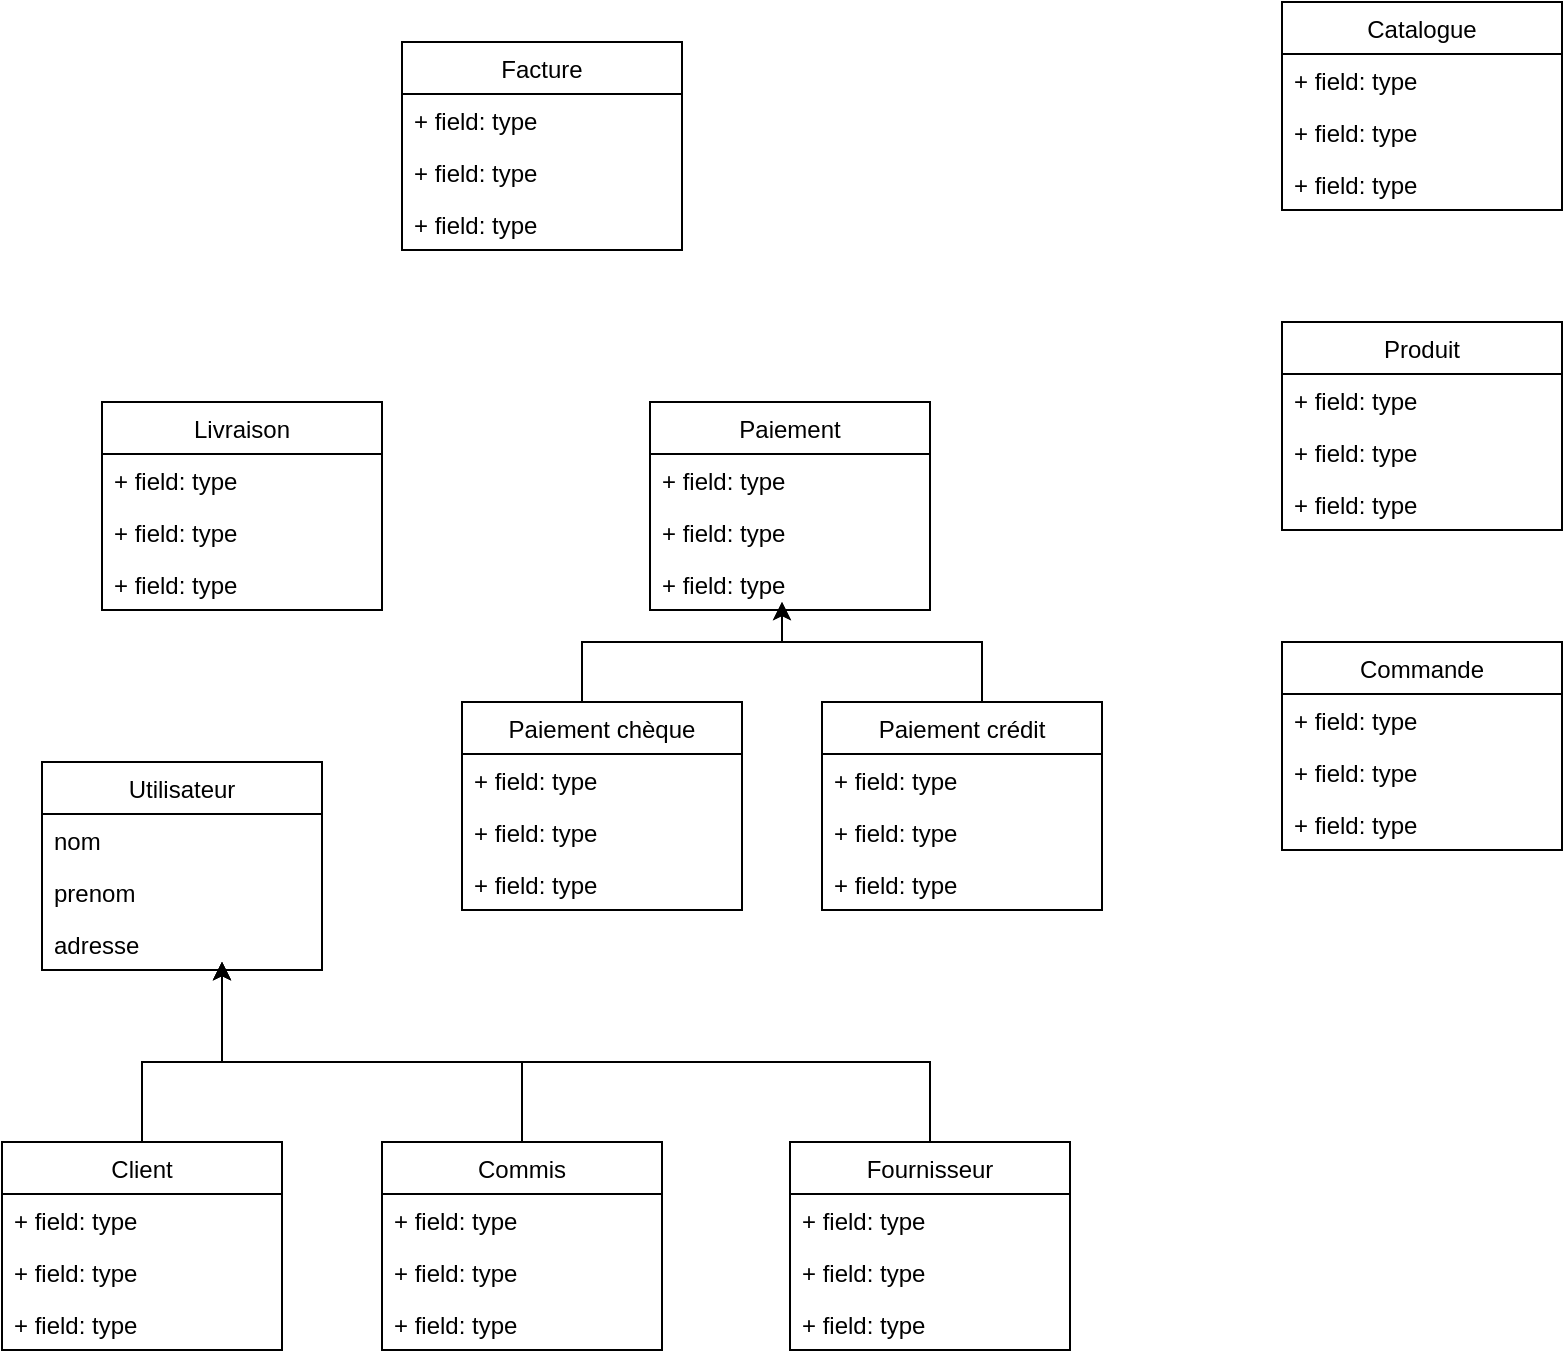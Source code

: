 <mxfile version="13.7.1" type="github"><diagram id="LghMKdmrHBqI3N-OzH8k" name="Page-1"><mxGraphModel dx="1574" dy="2000" grid="1" gridSize="10" guides="1" tooltips="1" connect="1" arrows="1" fold="1" page="1" pageScale="1" pageWidth="827" pageHeight="1169" math="0" shadow="0"><root><mxCell id="0"/><mxCell id="1" parent="0"/><mxCell id="ofwU16_Ynwj9aSMwzhrP-48" style="edgeStyle=orthogonalEdgeStyle;rounded=0;orthogonalLoop=1;jettySize=auto;html=1;" edge="1" parent="1" source="ofwU16_Ynwj9aSMwzhrP-7"><mxGeometry relative="1" as="geometry"><mxPoint x="130" y="400" as="targetPoint"/><Array as="points"><mxPoint x="90" y="450"/><mxPoint x="130" y="450"/></Array></mxGeometry></mxCell><mxCell id="ofwU16_Ynwj9aSMwzhrP-7" value="Client" style="swimlane;fontStyle=0;childLayout=stackLayout;horizontal=1;startSize=26;fillColor=none;horizontalStack=0;resizeParent=1;resizeParentMax=0;resizeLast=0;collapsible=1;marginBottom=0;" vertex="1" parent="1"><mxGeometry x="20" y="490" width="140" height="104" as="geometry"/></mxCell><mxCell id="ofwU16_Ynwj9aSMwzhrP-8" value="+ field: type" style="text;strokeColor=none;fillColor=none;align=left;verticalAlign=top;spacingLeft=4;spacingRight=4;overflow=hidden;rotatable=0;points=[[0,0.5],[1,0.5]];portConstraint=eastwest;" vertex="1" parent="ofwU16_Ynwj9aSMwzhrP-7"><mxGeometry y="26" width="140" height="26" as="geometry"/></mxCell><mxCell id="ofwU16_Ynwj9aSMwzhrP-9" value="+ field: type" style="text;strokeColor=none;fillColor=none;align=left;verticalAlign=top;spacingLeft=4;spacingRight=4;overflow=hidden;rotatable=0;points=[[0,0.5],[1,0.5]];portConstraint=eastwest;" vertex="1" parent="ofwU16_Ynwj9aSMwzhrP-7"><mxGeometry y="52" width="140" height="26" as="geometry"/></mxCell><mxCell id="ofwU16_Ynwj9aSMwzhrP-10" value="+ field: type" style="text;strokeColor=none;fillColor=none;align=left;verticalAlign=top;spacingLeft=4;spacingRight=4;overflow=hidden;rotatable=0;points=[[0,0.5],[1,0.5]];portConstraint=eastwest;" vertex="1" parent="ofwU16_Ynwj9aSMwzhrP-7"><mxGeometry y="78" width="140" height="26" as="geometry"/></mxCell><mxCell id="ofwU16_Ynwj9aSMwzhrP-49" style="edgeStyle=orthogonalEdgeStyle;rounded=0;orthogonalLoop=1;jettySize=auto;html=1;" edge="1" parent="1"><mxGeometry relative="1" as="geometry"><mxPoint x="130" y="400" as="targetPoint"/><mxPoint x="300" y="450" as="sourcePoint"/><Array as="points"><mxPoint x="300" y="450"/><mxPoint x="130" y="450"/></Array></mxGeometry></mxCell><mxCell id="ofwU16_Ynwj9aSMwzhrP-2" value="Utilisateur" style="swimlane;fontStyle=0;childLayout=stackLayout;horizontal=1;startSize=26;fillColor=none;horizontalStack=0;resizeParent=1;resizeParentMax=0;resizeLast=0;collapsible=1;marginBottom=0;" vertex="1" parent="1"><mxGeometry x="40" y="300" width="140" height="104" as="geometry"/></mxCell><mxCell id="ofwU16_Ynwj9aSMwzhrP-3" value="nom" style="text;strokeColor=none;fillColor=none;align=left;verticalAlign=top;spacingLeft=4;spacingRight=4;overflow=hidden;rotatable=0;points=[[0,0.5],[1,0.5]];portConstraint=eastwest;" vertex="1" parent="ofwU16_Ynwj9aSMwzhrP-2"><mxGeometry y="26" width="140" height="26" as="geometry"/></mxCell><mxCell id="ofwU16_Ynwj9aSMwzhrP-4" value="prenom" style="text;strokeColor=none;fillColor=none;align=left;verticalAlign=top;spacingLeft=4;spacingRight=4;overflow=hidden;rotatable=0;points=[[0,0.5],[1,0.5]];portConstraint=eastwest;" vertex="1" parent="ofwU16_Ynwj9aSMwzhrP-2"><mxGeometry y="52" width="140" height="26" as="geometry"/></mxCell><mxCell id="ofwU16_Ynwj9aSMwzhrP-5" value="adresse" style="text;strokeColor=none;fillColor=none;align=left;verticalAlign=top;spacingLeft=4;spacingRight=4;overflow=hidden;rotatable=0;points=[[0,0.5],[1,0.5]];portConstraint=eastwest;" vertex="1" parent="ofwU16_Ynwj9aSMwzhrP-2"><mxGeometry y="78" width="140" height="26" as="geometry"/></mxCell><mxCell id="ofwU16_Ynwj9aSMwzhrP-50" style="edgeStyle=orthogonalEdgeStyle;rounded=0;orthogonalLoop=1;jettySize=auto;html=1;" edge="1" parent="1" source="ofwU16_Ynwj9aSMwzhrP-44"><mxGeometry relative="1" as="geometry"><mxPoint x="130" y="400" as="targetPoint"/><Array as="points"><mxPoint x="484" y="450"/><mxPoint x="130" y="450"/></Array></mxGeometry></mxCell><mxCell id="ofwU16_Ynwj9aSMwzhrP-68" value="Catalogue" style="swimlane;fontStyle=0;childLayout=stackLayout;horizontal=1;startSize=26;fillColor=none;horizontalStack=0;resizeParent=1;resizeParentMax=0;resizeLast=0;collapsible=1;marginBottom=0;" vertex="1" parent="1"><mxGeometry x="660" y="-80" width="140" height="104" as="geometry"/></mxCell><mxCell id="ofwU16_Ynwj9aSMwzhrP-69" value="+ field: type" style="text;strokeColor=none;fillColor=none;align=left;verticalAlign=top;spacingLeft=4;spacingRight=4;overflow=hidden;rotatable=0;points=[[0,0.5],[1,0.5]];portConstraint=eastwest;" vertex="1" parent="ofwU16_Ynwj9aSMwzhrP-68"><mxGeometry y="26" width="140" height="26" as="geometry"/></mxCell><mxCell id="ofwU16_Ynwj9aSMwzhrP-70" value="+ field: type" style="text;strokeColor=none;fillColor=none;align=left;verticalAlign=top;spacingLeft=4;spacingRight=4;overflow=hidden;rotatable=0;points=[[0,0.5],[1,0.5]];portConstraint=eastwest;" vertex="1" parent="ofwU16_Ynwj9aSMwzhrP-68"><mxGeometry y="52" width="140" height="26" as="geometry"/></mxCell><mxCell id="ofwU16_Ynwj9aSMwzhrP-71" value="+ field: type" style="text;strokeColor=none;fillColor=none;align=left;verticalAlign=top;spacingLeft=4;spacingRight=4;overflow=hidden;rotatable=0;points=[[0,0.5],[1,0.5]];portConstraint=eastwest;" vertex="1" parent="ofwU16_Ynwj9aSMwzhrP-68"><mxGeometry y="78" width="140" height="26" as="geometry"/></mxCell><mxCell id="ofwU16_Ynwj9aSMwzhrP-15" value="Commande" style="swimlane;fontStyle=0;childLayout=stackLayout;horizontal=1;startSize=26;fillColor=none;horizontalStack=0;resizeParent=1;resizeParentMax=0;resizeLast=0;collapsible=1;marginBottom=0;" vertex="1" parent="1"><mxGeometry x="660" y="240" width="140" height="104" as="geometry"/></mxCell><mxCell id="ofwU16_Ynwj9aSMwzhrP-16" value="+ field: type" style="text;strokeColor=none;fillColor=none;align=left;verticalAlign=top;spacingLeft=4;spacingRight=4;overflow=hidden;rotatable=0;points=[[0,0.5],[1,0.5]];portConstraint=eastwest;" vertex="1" parent="ofwU16_Ynwj9aSMwzhrP-15"><mxGeometry y="26" width="140" height="26" as="geometry"/></mxCell><mxCell id="ofwU16_Ynwj9aSMwzhrP-17" value="+ field: type" style="text;strokeColor=none;fillColor=none;align=left;verticalAlign=top;spacingLeft=4;spacingRight=4;overflow=hidden;rotatable=0;points=[[0,0.5],[1,0.5]];portConstraint=eastwest;" vertex="1" parent="ofwU16_Ynwj9aSMwzhrP-15"><mxGeometry y="52" width="140" height="26" as="geometry"/></mxCell><mxCell id="ofwU16_Ynwj9aSMwzhrP-18" value="+ field: type" style="text;strokeColor=none;fillColor=none;align=left;verticalAlign=top;spacingLeft=4;spacingRight=4;overflow=hidden;rotatable=0;points=[[0,0.5],[1,0.5]];portConstraint=eastwest;" vertex="1" parent="ofwU16_Ynwj9aSMwzhrP-15"><mxGeometry y="78" width="140" height="26" as="geometry"/></mxCell><mxCell id="ofwU16_Ynwj9aSMwzhrP-76" value="Facture" style="swimlane;fontStyle=0;childLayout=stackLayout;horizontal=1;startSize=26;fillColor=none;horizontalStack=0;resizeParent=1;resizeParentMax=0;resizeLast=0;collapsible=1;marginBottom=0;" vertex="1" parent="1"><mxGeometry x="220" y="-60" width="140" height="104" as="geometry"/></mxCell><mxCell id="ofwU16_Ynwj9aSMwzhrP-77" value="+ field: type" style="text;strokeColor=none;fillColor=none;align=left;verticalAlign=top;spacingLeft=4;spacingRight=4;overflow=hidden;rotatable=0;points=[[0,0.5],[1,0.5]];portConstraint=eastwest;" vertex="1" parent="ofwU16_Ynwj9aSMwzhrP-76"><mxGeometry y="26" width="140" height="26" as="geometry"/></mxCell><mxCell id="ofwU16_Ynwj9aSMwzhrP-78" value="+ field: type" style="text;strokeColor=none;fillColor=none;align=left;verticalAlign=top;spacingLeft=4;spacingRight=4;overflow=hidden;rotatable=0;points=[[0,0.5],[1,0.5]];portConstraint=eastwest;" vertex="1" parent="ofwU16_Ynwj9aSMwzhrP-76"><mxGeometry y="52" width="140" height="26" as="geometry"/></mxCell><mxCell id="ofwU16_Ynwj9aSMwzhrP-79" value="+ field: type" style="text;strokeColor=none;fillColor=none;align=left;verticalAlign=top;spacingLeft=4;spacingRight=4;overflow=hidden;rotatable=0;points=[[0,0.5],[1,0.5]];portConstraint=eastwest;" vertex="1" parent="ofwU16_Ynwj9aSMwzhrP-76"><mxGeometry y="78" width="140" height="26" as="geometry"/></mxCell><mxCell id="ofwU16_Ynwj9aSMwzhrP-60" value="Livraison" style="swimlane;fontStyle=0;childLayout=stackLayout;horizontal=1;startSize=26;fillColor=none;horizontalStack=0;resizeParent=1;resizeParentMax=0;resizeLast=0;collapsible=1;marginBottom=0;" vertex="1" parent="1"><mxGeometry x="70" y="120" width="140" height="104" as="geometry"/></mxCell><mxCell id="ofwU16_Ynwj9aSMwzhrP-61" value="+ field: type" style="text;strokeColor=none;fillColor=none;align=left;verticalAlign=top;spacingLeft=4;spacingRight=4;overflow=hidden;rotatable=0;points=[[0,0.5],[1,0.5]];portConstraint=eastwest;" vertex="1" parent="ofwU16_Ynwj9aSMwzhrP-60"><mxGeometry y="26" width="140" height="26" as="geometry"/></mxCell><mxCell id="ofwU16_Ynwj9aSMwzhrP-62" value="+ field: type" style="text;strokeColor=none;fillColor=none;align=left;verticalAlign=top;spacingLeft=4;spacingRight=4;overflow=hidden;rotatable=0;points=[[0,0.5],[1,0.5]];portConstraint=eastwest;" vertex="1" parent="ofwU16_Ynwj9aSMwzhrP-60"><mxGeometry y="52" width="140" height="26" as="geometry"/></mxCell><mxCell id="ofwU16_Ynwj9aSMwzhrP-63" value="+ field: type" style="text;strokeColor=none;fillColor=none;align=left;verticalAlign=top;spacingLeft=4;spacingRight=4;overflow=hidden;rotatable=0;points=[[0,0.5],[1,0.5]];portConstraint=eastwest;" vertex="1" parent="ofwU16_Ynwj9aSMwzhrP-60"><mxGeometry y="78" width="140" height="26" as="geometry"/></mxCell><mxCell id="ofwU16_Ynwj9aSMwzhrP-64" value="Paiement" style="swimlane;fontStyle=0;childLayout=stackLayout;horizontal=1;startSize=26;fillColor=none;horizontalStack=0;resizeParent=1;resizeParentMax=0;resizeLast=0;collapsible=1;marginBottom=0;" vertex="1" parent="1"><mxGeometry x="344" y="120" width="140" height="104" as="geometry"/></mxCell><mxCell id="ofwU16_Ynwj9aSMwzhrP-65" value="+ field: type" style="text;strokeColor=none;fillColor=none;align=left;verticalAlign=top;spacingLeft=4;spacingRight=4;overflow=hidden;rotatable=0;points=[[0,0.5],[1,0.5]];portConstraint=eastwest;" vertex="1" parent="ofwU16_Ynwj9aSMwzhrP-64"><mxGeometry y="26" width="140" height="26" as="geometry"/></mxCell><mxCell id="ofwU16_Ynwj9aSMwzhrP-66" value="+ field: type" style="text;strokeColor=none;fillColor=none;align=left;verticalAlign=top;spacingLeft=4;spacingRight=4;overflow=hidden;rotatable=0;points=[[0,0.5],[1,0.5]];portConstraint=eastwest;" vertex="1" parent="ofwU16_Ynwj9aSMwzhrP-64"><mxGeometry y="52" width="140" height="26" as="geometry"/></mxCell><mxCell id="ofwU16_Ynwj9aSMwzhrP-67" value="+ field: type" style="text;strokeColor=none;fillColor=none;align=left;verticalAlign=top;spacingLeft=4;spacingRight=4;overflow=hidden;rotatable=0;points=[[0,0.5],[1,0.5]];portConstraint=eastwest;" vertex="1" parent="ofwU16_Ynwj9aSMwzhrP-64"><mxGeometry y="78" width="140" height="26" as="geometry"/></mxCell><mxCell id="ofwU16_Ynwj9aSMwzhrP-106" style="edgeStyle=orthogonalEdgeStyle;rounded=0;orthogonalLoop=1;jettySize=auto;html=1;" edge="1" parent="1" source="ofwU16_Ynwj9aSMwzhrP-101"><mxGeometry relative="1" as="geometry"><mxPoint x="410" y="220.0" as="targetPoint"/><Array as="points"><mxPoint x="510" y="240"/><mxPoint x="410" y="240"/></Array></mxGeometry></mxCell><mxCell id="ofwU16_Ynwj9aSMwzhrP-101" value="Paiement crédit" style="swimlane;fontStyle=0;childLayout=stackLayout;horizontal=1;startSize=26;fillColor=none;horizontalStack=0;resizeParent=1;resizeParentMax=0;resizeLast=0;collapsible=1;marginBottom=0;" vertex="1" parent="1"><mxGeometry x="430" y="270" width="140" height="104" as="geometry"/></mxCell><mxCell id="ofwU16_Ynwj9aSMwzhrP-102" value="+ field: type" style="text;strokeColor=none;fillColor=none;align=left;verticalAlign=top;spacingLeft=4;spacingRight=4;overflow=hidden;rotatable=0;points=[[0,0.5],[1,0.5]];portConstraint=eastwest;" vertex="1" parent="ofwU16_Ynwj9aSMwzhrP-101"><mxGeometry y="26" width="140" height="26" as="geometry"/></mxCell><mxCell id="ofwU16_Ynwj9aSMwzhrP-103" value="+ field: type" style="text;strokeColor=none;fillColor=none;align=left;verticalAlign=top;spacingLeft=4;spacingRight=4;overflow=hidden;rotatable=0;points=[[0,0.5],[1,0.5]];portConstraint=eastwest;" vertex="1" parent="ofwU16_Ynwj9aSMwzhrP-101"><mxGeometry y="52" width="140" height="26" as="geometry"/></mxCell><mxCell id="ofwU16_Ynwj9aSMwzhrP-104" value="+ field: type" style="text;strokeColor=none;fillColor=none;align=left;verticalAlign=top;spacingLeft=4;spacingRight=4;overflow=hidden;rotatable=0;points=[[0,0.5],[1,0.5]];portConstraint=eastwest;" vertex="1" parent="ofwU16_Ynwj9aSMwzhrP-101"><mxGeometry y="78" width="140" height="26" as="geometry"/></mxCell><mxCell id="ofwU16_Ynwj9aSMwzhrP-105" style="edgeStyle=orthogonalEdgeStyle;rounded=0;orthogonalLoop=1;jettySize=auto;html=1;" edge="1" parent="1" source="ofwU16_Ynwj9aSMwzhrP-97"><mxGeometry relative="1" as="geometry"><mxPoint x="410" y="220" as="targetPoint"/><Array as="points"><mxPoint x="310" y="240"/><mxPoint x="410" y="240"/></Array></mxGeometry></mxCell><mxCell id="ofwU16_Ynwj9aSMwzhrP-97" value="Paiement chèque" style="swimlane;fontStyle=0;childLayout=stackLayout;horizontal=1;startSize=26;fillColor=none;horizontalStack=0;resizeParent=1;resizeParentMax=0;resizeLast=0;collapsible=1;marginBottom=0;" vertex="1" parent="1"><mxGeometry x="250" y="270" width="140" height="104" as="geometry"/></mxCell><mxCell id="ofwU16_Ynwj9aSMwzhrP-98" value="+ field: type" style="text;strokeColor=none;fillColor=none;align=left;verticalAlign=top;spacingLeft=4;spacingRight=4;overflow=hidden;rotatable=0;points=[[0,0.5],[1,0.5]];portConstraint=eastwest;" vertex="1" parent="ofwU16_Ynwj9aSMwzhrP-97"><mxGeometry y="26" width="140" height="26" as="geometry"/></mxCell><mxCell id="ofwU16_Ynwj9aSMwzhrP-99" value="+ field: type" style="text;strokeColor=none;fillColor=none;align=left;verticalAlign=top;spacingLeft=4;spacingRight=4;overflow=hidden;rotatable=0;points=[[0,0.5],[1,0.5]];portConstraint=eastwest;" vertex="1" parent="ofwU16_Ynwj9aSMwzhrP-97"><mxGeometry y="52" width="140" height="26" as="geometry"/></mxCell><mxCell id="ofwU16_Ynwj9aSMwzhrP-100" value="+ field: type" style="text;strokeColor=none;fillColor=none;align=left;verticalAlign=top;spacingLeft=4;spacingRight=4;overflow=hidden;rotatable=0;points=[[0,0.5],[1,0.5]];portConstraint=eastwest;" vertex="1" parent="ofwU16_Ynwj9aSMwzhrP-97"><mxGeometry y="78" width="140" height="26" as="geometry"/></mxCell><mxCell id="ofwU16_Ynwj9aSMwzhrP-56" value="Produit" style="swimlane;fontStyle=0;childLayout=stackLayout;horizontal=1;startSize=26;fillColor=none;horizontalStack=0;resizeParent=1;resizeParentMax=0;resizeLast=0;collapsible=1;marginBottom=0;" vertex="1" parent="1"><mxGeometry x="660" y="80" width="140" height="104" as="geometry"/></mxCell><mxCell id="ofwU16_Ynwj9aSMwzhrP-57" value="+ field: type" style="text;strokeColor=none;fillColor=none;align=left;verticalAlign=top;spacingLeft=4;spacingRight=4;overflow=hidden;rotatable=0;points=[[0,0.5],[1,0.5]];portConstraint=eastwest;" vertex="1" parent="ofwU16_Ynwj9aSMwzhrP-56"><mxGeometry y="26" width="140" height="26" as="geometry"/></mxCell><mxCell id="ofwU16_Ynwj9aSMwzhrP-58" value="+ field: type" style="text;strokeColor=none;fillColor=none;align=left;verticalAlign=top;spacingLeft=4;spacingRight=4;overflow=hidden;rotatable=0;points=[[0,0.5],[1,0.5]];portConstraint=eastwest;" vertex="1" parent="ofwU16_Ynwj9aSMwzhrP-56"><mxGeometry y="52" width="140" height="26" as="geometry"/></mxCell><mxCell id="ofwU16_Ynwj9aSMwzhrP-59" value="+ field: type" style="text;strokeColor=none;fillColor=none;align=left;verticalAlign=top;spacingLeft=4;spacingRight=4;overflow=hidden;rotatable=0;points=[[0,0.5],[1,0.5]];portConstraint=eastwest;" vertex="1" parent="ofwU16_Ynwj9aSMwzhrP-56"><mxGeometry y="78" width="140" height="26" as="geometry"/></mxCell><mxCell id="ofwU16_Ynwj9aSMwzhrP-117" style="edgeStyle=orthogonalEdgeStyle;rounded=0;orthogonalLoop=1;jettySize=auto;html=1;" edge="1" parent="1" source="ofwU16_Ynwj9aSMwzhrP-113"><mxGeometry relative="1" as="geometry"><mxPoint x="130" y="400" as="targetPoint"/><Array as="points"><mxPoint x="280" y="450"/><mxPoint x="130" y="450"/></Array></mxGeometry></mxCell><mxCell id="ofwU16_Ynwj9aSMwzhrP-113" value="Commis" style="swimlane;fontStyle=0;childLayout=stackLayout;horizontal=1;startSize=26;fillColor=none;horizontalStack=0;resizeParent=1;resizeParentMax=0;resizeLast=0;collapsible=1;marginBottom=0;" vertex="1" parent="1"><mxGeometry x="210" y="490" width="140" height="104" as="geometry"/></mxCell><mxCell id="ofwU16_Ynwj9aSMwzhrP-114" value="+ field: type" style="text;strokeColor=none;fillColor=none;align=left;verticalAlign=top;spacingLeft=4;spacingRight=4;overflow=hidden;rotatable=0;points=[[0,0.5],[1,0.5]];portConstraint=eastwest;" vertex="1" parent="ofwU16_Ynwj9aSMwzhrP-113"><mxGeometry y="26" width="140" height="26" as="geometry"/></mxCell><mxCell id="ofwU16_Ynwj9aSMwzhrP-115" value="+ field: type" style="text;strokeColor=none;fillColor=none;align=left;verticalAlign=top;spacingLeft=4;spacingRight=4;overflow=hidden;rotatable=0;points=[[0,0.5],[1,0.5]];portConstraint=eastwest;" vertex="1" parent="ofwU16_Ynwj9aSMwzhrP-113"><mxGeometry y="52" width="140" height="26" as="geometry"/></mxCell><mxCell id="ofwU16_Ynwj9aSMwzhrP-116" value="+ field: type" style="text;strokeColor=none;fillColor=none;align=left;verticalAlign=top;spacingLeft=4;spacingRight=4;overflow=hidden;rotatable=0;points=[[0,0.5],[1,0.5]];portConstraint=eastwest;" vertex="1" parent="ofwU16_Ynwj9aSMwzhrP-113"><mxGeometry y="78" width="140" height="26" as="geometry"/></mxCell><mxCell id="ofwU16_Ynwj9aSMwzhrP-44" value="Fournisseur" style="swimlane;fontStyle=0;childLayout=stackLayout;horizontal=1;startSize=26;fillColor=none;horizontalStack=0;resizeParent=1;resizeParentMax=0;resizeLast=0;collapsible=1;marginBottom=0;" vertex="1" parent="1"><mxGeometry x="414" y="490" width="140" height="104" as="geometry"/></mxCell><mxCell id="ofwU16_Ynwj9aSMwzhrP-45" value="+ field: type" style="text;strokeColor=none;fillColor=none;align=left;verticalAlign=top;spacingLeft=4;spacingRight=4;overflow=hidden;rotatable=0;points=[[0,0.5],[1,0.5]];portConstraint=eastwest;" vertex="1" parent="ofwU16_Ynwj9aSMwzhrP-44"><mxGeometry y="26" width="140" height="26" as="geometry"/></mxCell><mxCell id="ofwU16_Ynwj9aSMwzhrP-46" value="+ field: type" style="text;strokeColor=none;fillColor=none;align=left;verticalAlign=top;spacingLeft=4;spacingRight=4;overflow=hidden;rotatable=0;points=[[0,0.5],[1,0.5]];portConstraint=eastwest;" vertex="1" parent="ofwU16_Ynwj9aSMwzhrP-44"><mxGeometry y="52" width="140" height="26" as="geometry"/></mxCell><mxCell id="ofwU16_Ynwj9aSMwzhrP-47" value="+ field: type" style="text;strokeColor=none;fillColor=none;align=left;verticalAlign=top;spacingLeft=4;spacingRight=4;overflow=hidden;rotatable=0;points=[[0,0.5],[1,0.5]];portConstraint=eastwest;" vertex="1" parent="ofwU16_Ynwj9aSMwzhrP-44"><mxGeometry y="78" width="140" height="26" as="geometry"/></mxCell></root></mxGraphModel></diagram></mxfile>